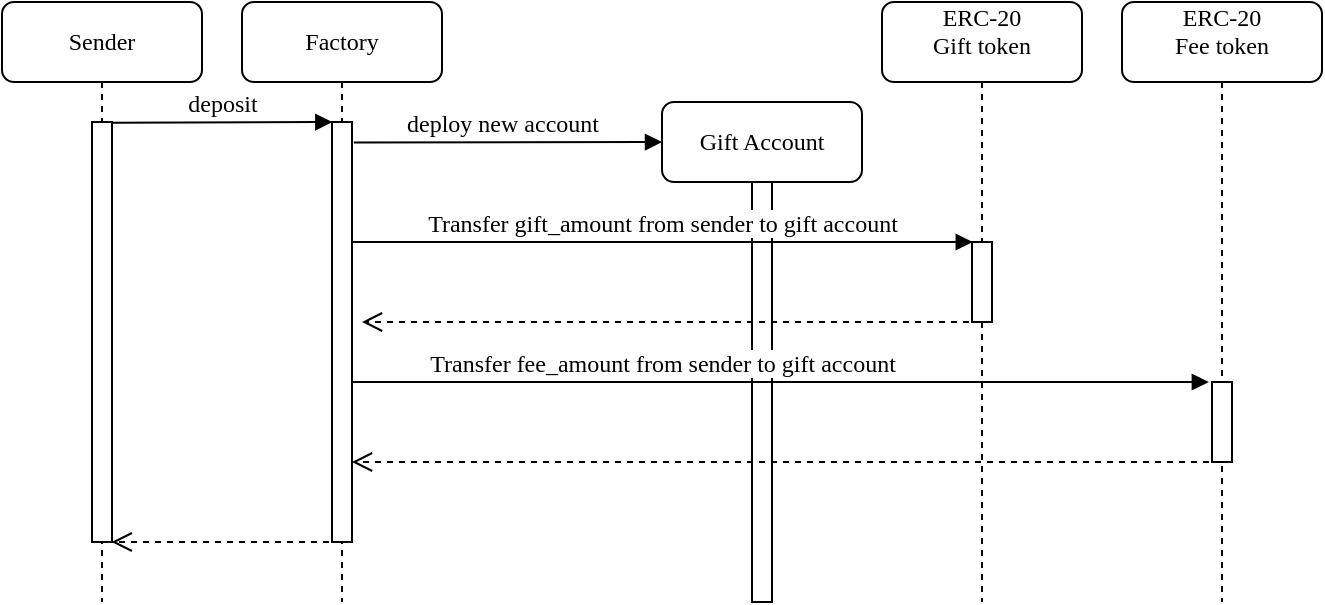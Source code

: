 <mxfile version="24.5.4" type="device">
  <diagram name="Page-1" id="13e1069c-82ec-6db2-03f1-153e76fe0fe0">
    <mxGraphModel dx="1430" dy="790" grid="1" gridSize="10" guides="1" tooltips="1" connect="1" arrows="1" fold="1" page="1" pageScale="1" pageWidth="1100" pageHeight="850" background="none" math="0" shadow="0">
      <root>
        <mxCell id="0" />
        <mxCell id="1" parent="0" />
        <mxCell id="7baba1c4bc27f4b0-2" value="Factory" style="shape=umlLifeline;perimeter=lifelinePerimeter;whiteSpace=wrap;html=1;container=1;collapsible=0;recursiveResize=0;outlineConnect=0;rounded=1;shadow=0;comic=0;labelBackgroundColor=none;strokeWidth=1;fontFamily=Verdana;fontSize=12;align=center;" parent="1" vertex="1">
          <mxGeometry x="240" y="80" width="100" height="300" as="geometry" />
        </mxCell>
        <mxCell id="7baba1c4bc27f4b0-10" value="" style="html=1;points=[];perimeter=orthogonalPerimeter;rounded=0;shadow=0;comic=0;labelBackgroundColor=none;strokeWidth=1;fontFamily=Verdana;fontSize=12;align=center;" parent="7baba1c4bc27f4b0-2" vertex="1">
          <mxGeometry x="45" y="60" width="10" height="210" as="geometry" />
        </mxCell>
        <mxCell id="7baba1c4bc27f4b0-3" value="Gift Account" style="shape=umlLifeline;perimeter=lifelinePerimeter;whiteSpace=wrap;html=1;container=1;collapsible=0;recursiveResize=0;outlineConnect=0;rounded=1;shadow=0;comic=0;labelBackgroundColor=none;strokeWidth=1;fontFamily=Verdana;fontSize=12;align=center;" parent="1" vertex="1">
          <mxGeometry x="450" y="130" width="100" height="250" as="geometry" />
        </mxCell>
        <mxCell id="7baba1c4bc27f4b0-13" value="" style="html=1;points=[];perimeter=orthogonalPerimeter;rounded=0;shadow=0;comic=0;labelBackgroundColor=none;strokeWidth=1;fontFamily=Verdana;fontSize=12;align=center;" parent="7baba1c4bc27f4b0-3" vertex="1">
          <mxGeometry x="45" y="40" width="10" height="210" as="geometry" />
        </mxCell>
        <mxCell id="7baba1c4bc27f4b0-4" value="ERC-20&lt;div style=&quot;line-height: 100%;&quot;&gt;Gift token&lt;/div&gt;&lt;div style=&quot;line-height: 100%;&quot;&gt;&lt;br&gt;&lt;/div&gt;" style="shape=umlLifeline;perimeter=lifelinePerimeter;whiteSpace=wrap;html=1;container=1;collapsible=0;recursiveResize=0;outlineConnect=0;rounded=1;shadow=0;comic=0;labelBackgroundColor=none;strokeWidth=1;fontFamily=Verdana;fontSize=12;align=center;" parent="1" vertex="1">
          <mxGeometry x="560" y="80" width="100" height="300" as="geometry" />
        </mxCell>
        <mxCell id="7baba1c4bc27f4b0-16" value="" style="html=1;points=[];perimeter=orthogonalPerimeter;rounded=0;shadow=0;comic=0;labelBackgroundColor=none;strokeWidth=1;fontFamily=Verdana;fontSize=12;align=center;" parent="7baba1c4bc27f4b0-4" vertex="1">
          <mxGeometry x="45" y="120" width="10" height="40" as="geometry" />
        </mxCell>
        <mxCell id="7baba1c4bc27f4b0-5" value="ERC-20&lt;div style=&quot;line-height: 100%;&quot;&gt;Fee token&lt;/div&gt;&lt;div style=&quot;line-height: 100%;&quot;&gt;&lt;br&gt;&lt;/div&gt;" style="shape=umlLifeline;perimeter=lifelinePerimeter;whiteSpace=wrap;html=1;container=1;collapsible=0;recursiveResize=0;outlineConnect=0;rounded=1;shadow=0;comic=0;labelBackgroundColor=none;strokeWidth=1;fontFamily=Verdana;fontSize=12;align=center;" parent="1" vertex="1">
          <mxGeometry x="680" y="80" width="100" height="300" as="geometry" />
        </mxCell>
        <mxCell id="gBKkY1ELgO3gTrpV7wZl-50" value="" style="html=1;points=[];perimeter=orthogonalPerimeter;rounded=0;shadow=0;comic=0;labelBackgroundColor=none;strokeWidth=1;fontFamily=Verdana;fontSize=12;align=center;" parent="7baba1c4bc27f4b0-5" vertex="1">
          <mxGeometry x="45" y="190" width="10" height="40" as="geometry" />
        </mxCell>
        <mxCell id="7baba1c4bc27f4b0-8" value="Sender" style="shape=umlLifeline;perimeter=lifelinePerimeter;whiteSpace=wrap;html=1;container=1;collapsible=0;recursiveResize=0;outlineConnect=0;rounded=1;shadow=0;comic=0;labelBackgroundColor=none;strokeWidth=1;fontFamily=Verdana;fontSize=12;align=center;" parent="1" vertex="1">
          <mxGeometry x="120" y="80" width="100" height="300" as="geometry" />
        </mxCell>
        <mxCell id="7baba1c4bc27f4b0-9" value="" style="html=1;points=[];perimeter=orthogonalPerimeter;rounded=0;shadow=0;comic=0;labelBackgroundColor=none;strokeWidth=1;fontFamily=Verdana;fontSize=12;align=center;" parent="7baba1c4bc27f4b0-8" vertex="1">
          <mxGeometry x="45" y="60" width="10" height="210" as="geometry" />
        </mxCell>
        <mxCell id="7baba1c4bc27f4b0-11" value="deposit" style="html=1;verticalAlign=bottom;endArrow=block;labelBackgroundColor=none;fontFamily=Verdana;fontSize=12;edgeStyle=elbowEdgeStyle;elbow=vertical;entryX=0.016;entryY=0.001;entryDx=0;entryDy=0;entryPerimeter=0;exitX=1.039;exitY=0.002;exitDx=0;exitDy=0;exitPerimeter=0;" parent="1" source="7baba1c4bc27f4b0-9" target="7baba1c4bc27f4b0-10" edge="1">
          <mxGeometry relative="1" as="geometry">
            <mxPoint x="190" y="220" as="sourcePoint" />
            <mxPoint x="260" y="215" as="targetPoint" />
            <Array as="points">
              <mxPoint x="230" y="140" />
            </Array>
          </mxGeometry>
        </mxCell>
        <mxCell id="7baba1c4bc27f4b0-14" value="deploy new account" style="html=1;verticalAlign=bottom;endArrow=block;labelBackgroundColor=none;fontFamily=Verdana;fontSize=12;edgeStyle=elbowEdgeStyle;elbow=vertical;exitX=1.094;exitY=0.049;exitDx=0;exitDy=0;exitPerimeter=0;" parent="1" source="7baba1c4bc27f4b0-10" edge="1">
          <mxGeometry x="-0.037" relative="1" as="geometry">
            <mxPoint x="370" y="200" as="sourcePoint" />
            <mxPoint as="offset" />
            <mxPoint x="450" y="150" as="targetPoint" />
            <Array as="points">
              <mxPoint x="380" y="150" />
            </Array>
          </mxGeometry>
        </mxCell>
        <mxCell id="gBKkY1ELgO3gTrpV7wZl-26" value="" style="html=1;verticalAlign=bottom;endArrow=open;dashed=1;endSize=8;labelBackgroundColor=none;fontFamily=Verdana;fontSize=12;edgeStyle=elbowEdgeStyle;elbow=vertical;entryX=0.984;entryY=1.002;entryDx=0;entryDy=0;entryPerimeter=0;" parent="1" source="7baba1c4bc27f4b0-2" edge="1" target="7baba1c4bc27f4b0-9">
          <mxGeometry relative="1" as="geometry">
            <mxPoint x="180" y="420" as="targetPoint" />
            <Array as="points">
              <mxPoint x="240" y="350" />
              <mxPoint x="240" y="420" />
              <mxPoint x="230" y="410" />
            </Array>
            <mxPoint x="250" y="410" as="sourcePoint" />
          </mxGeometry>
        </mxCell>
        <mxCell id="gBKkY1ELgO3gTrpV7wZl-23" value="Transfer fee_amount from sender to gift account" style="html=1;verticalAlign=bottom;endArrow=block;labelBackgroundColor=default;fontFamily=Verdana;fontSize=12;edgeStyle=elbowEdgeStyle;elbow=vertical;entryX=-0.157;entryY=0.017;entryDx=0;entryDy=0;entryPerimeter=0;" parent="1" source="7baba1c4bc27f4b0-10" edge="1" target="gBKkY1ELgO3gTrpV7wZl-50">
          <mxGeometry x="-0.278" relative="1" as="geometry">
            <mxPoint x="330" y="370" as="sourcePoint" />
            <mxPoint x="720" y="270" as="targetPoint" />
            <mxPoint as="offset" />
            <Array as="points">
              <mxPoint x="510" y="270" />
              <mxPoint x="551" y="440" />
            </Array>
          </mxGeometry>
        </mxCell>
        <mxCell id="gBKkY1ELgO3gTrpV7wZl-15" value="" style="html=1;verticalAlign=bottom;endArrow=open;dashed=1;endSize=8;labelBackgroundColor=none;fontFamily=Verdana;fontSize=12;edgeStyle=elbowEdgeStyle;elbow=vertical;" parent="1" source="7baba1c4bc27f4b0-4" edge="1">
          <mxGeometry relative="1" as="geometry">
            <mxPoint x="300" y="240" as="targetPoint" />
            <Array as="points">
              <mxPoint x="540" y="240" />
              <mxPoint x="430" y="340" />
              <mxPoint x="495.32" y="320" />
            </Array>
            <mxPoint x="540" y="321" as="sourcePoint" />
          </mxGeometry>
        </mxCell>
        <mxCell id="gBKkY1ELgO3gTrpV7wZl-12" value="Transfer gift_amount from sender to gift account" style="html=1;verticalAlign=bottom;endArrow=block;labelBackgroundColor=default;fontFamily=Verdana;fontSize=12;edgeStyle=elbowEdgeStyle;elbow=vertical;entryX=0.039;entryY=0.008;entryDx=0;entryDy=0;entryPerimeter=0;" parent="1" source="7baba1c4bc27f4b0-10" target="7baba1c4bc27f4b0-16" edge="1">
          <mxGeometry x="-0.002" relative="1" as="geometry">
            <mxPoint x="350" y="280" as="sourcePoint" />
            <mxPoint x="570" y="302" as="targetPoint" />
            <mxPoint as="offset" />
            <Array as="points">
              <mxPoint x="480" y="200" />
            </Array>
          </mxGeometry>
        </mxCell>
        <mxCell id="gBKkY1ELgO3gTrpV7wZl-24" value="" style="html=1;verticalAlign=bottom;endArrow=open;dashed=1;endSize=8;labelBackgroundColor=none;fontFamily=Verdana;fontSize=12;edgeStyle=elbowEdgeStyle;elbow=vertical;" parent="1" edge="1">
          <mxGeometry relative="1" as="geometry">
            <mxPoint x="295" y="310" as="targetPoint" />
            <Array as="points">
              <mxPoint x="560" y="310" />
              <mxPoint x="575" y="291" />
            </Array>
            <mxPoint x="729.5" y="310" as="sourcePoint" />
          </mxGeometry>
        </mxCell>
      </root>
    </mxGraphModel>
  </diagram>
</mxfile>
